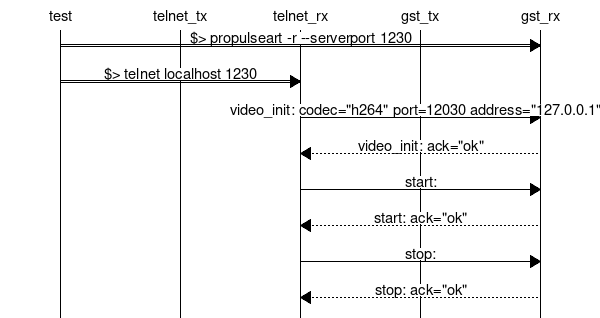 
msc
{        
    test, telnet_tx, telnet_rx, gst_tx, gst_rx;
    
test:>gst_rx [label="$> propulseart -r --serverport 1230"];
test:>telnet_rx [label="$> telnet localhost 1230"];
telnet_rx=>gst_rx [label="video_init: codec=\"h264\" port=12030 address=\"127.0.0.1\""];
gst_rx>>telnet_rx [label="video_init: ack=\"ok\""];
telnet_rx=>gst_rx [label="start:"];
gst_rx>>telnet_rx [label="start: ack=\"ok\""];
telnet_rx=>gst_rx [label="stop:"];
gst_rx>>telnet_rx [label="stop: ack=\"ok\""];

}